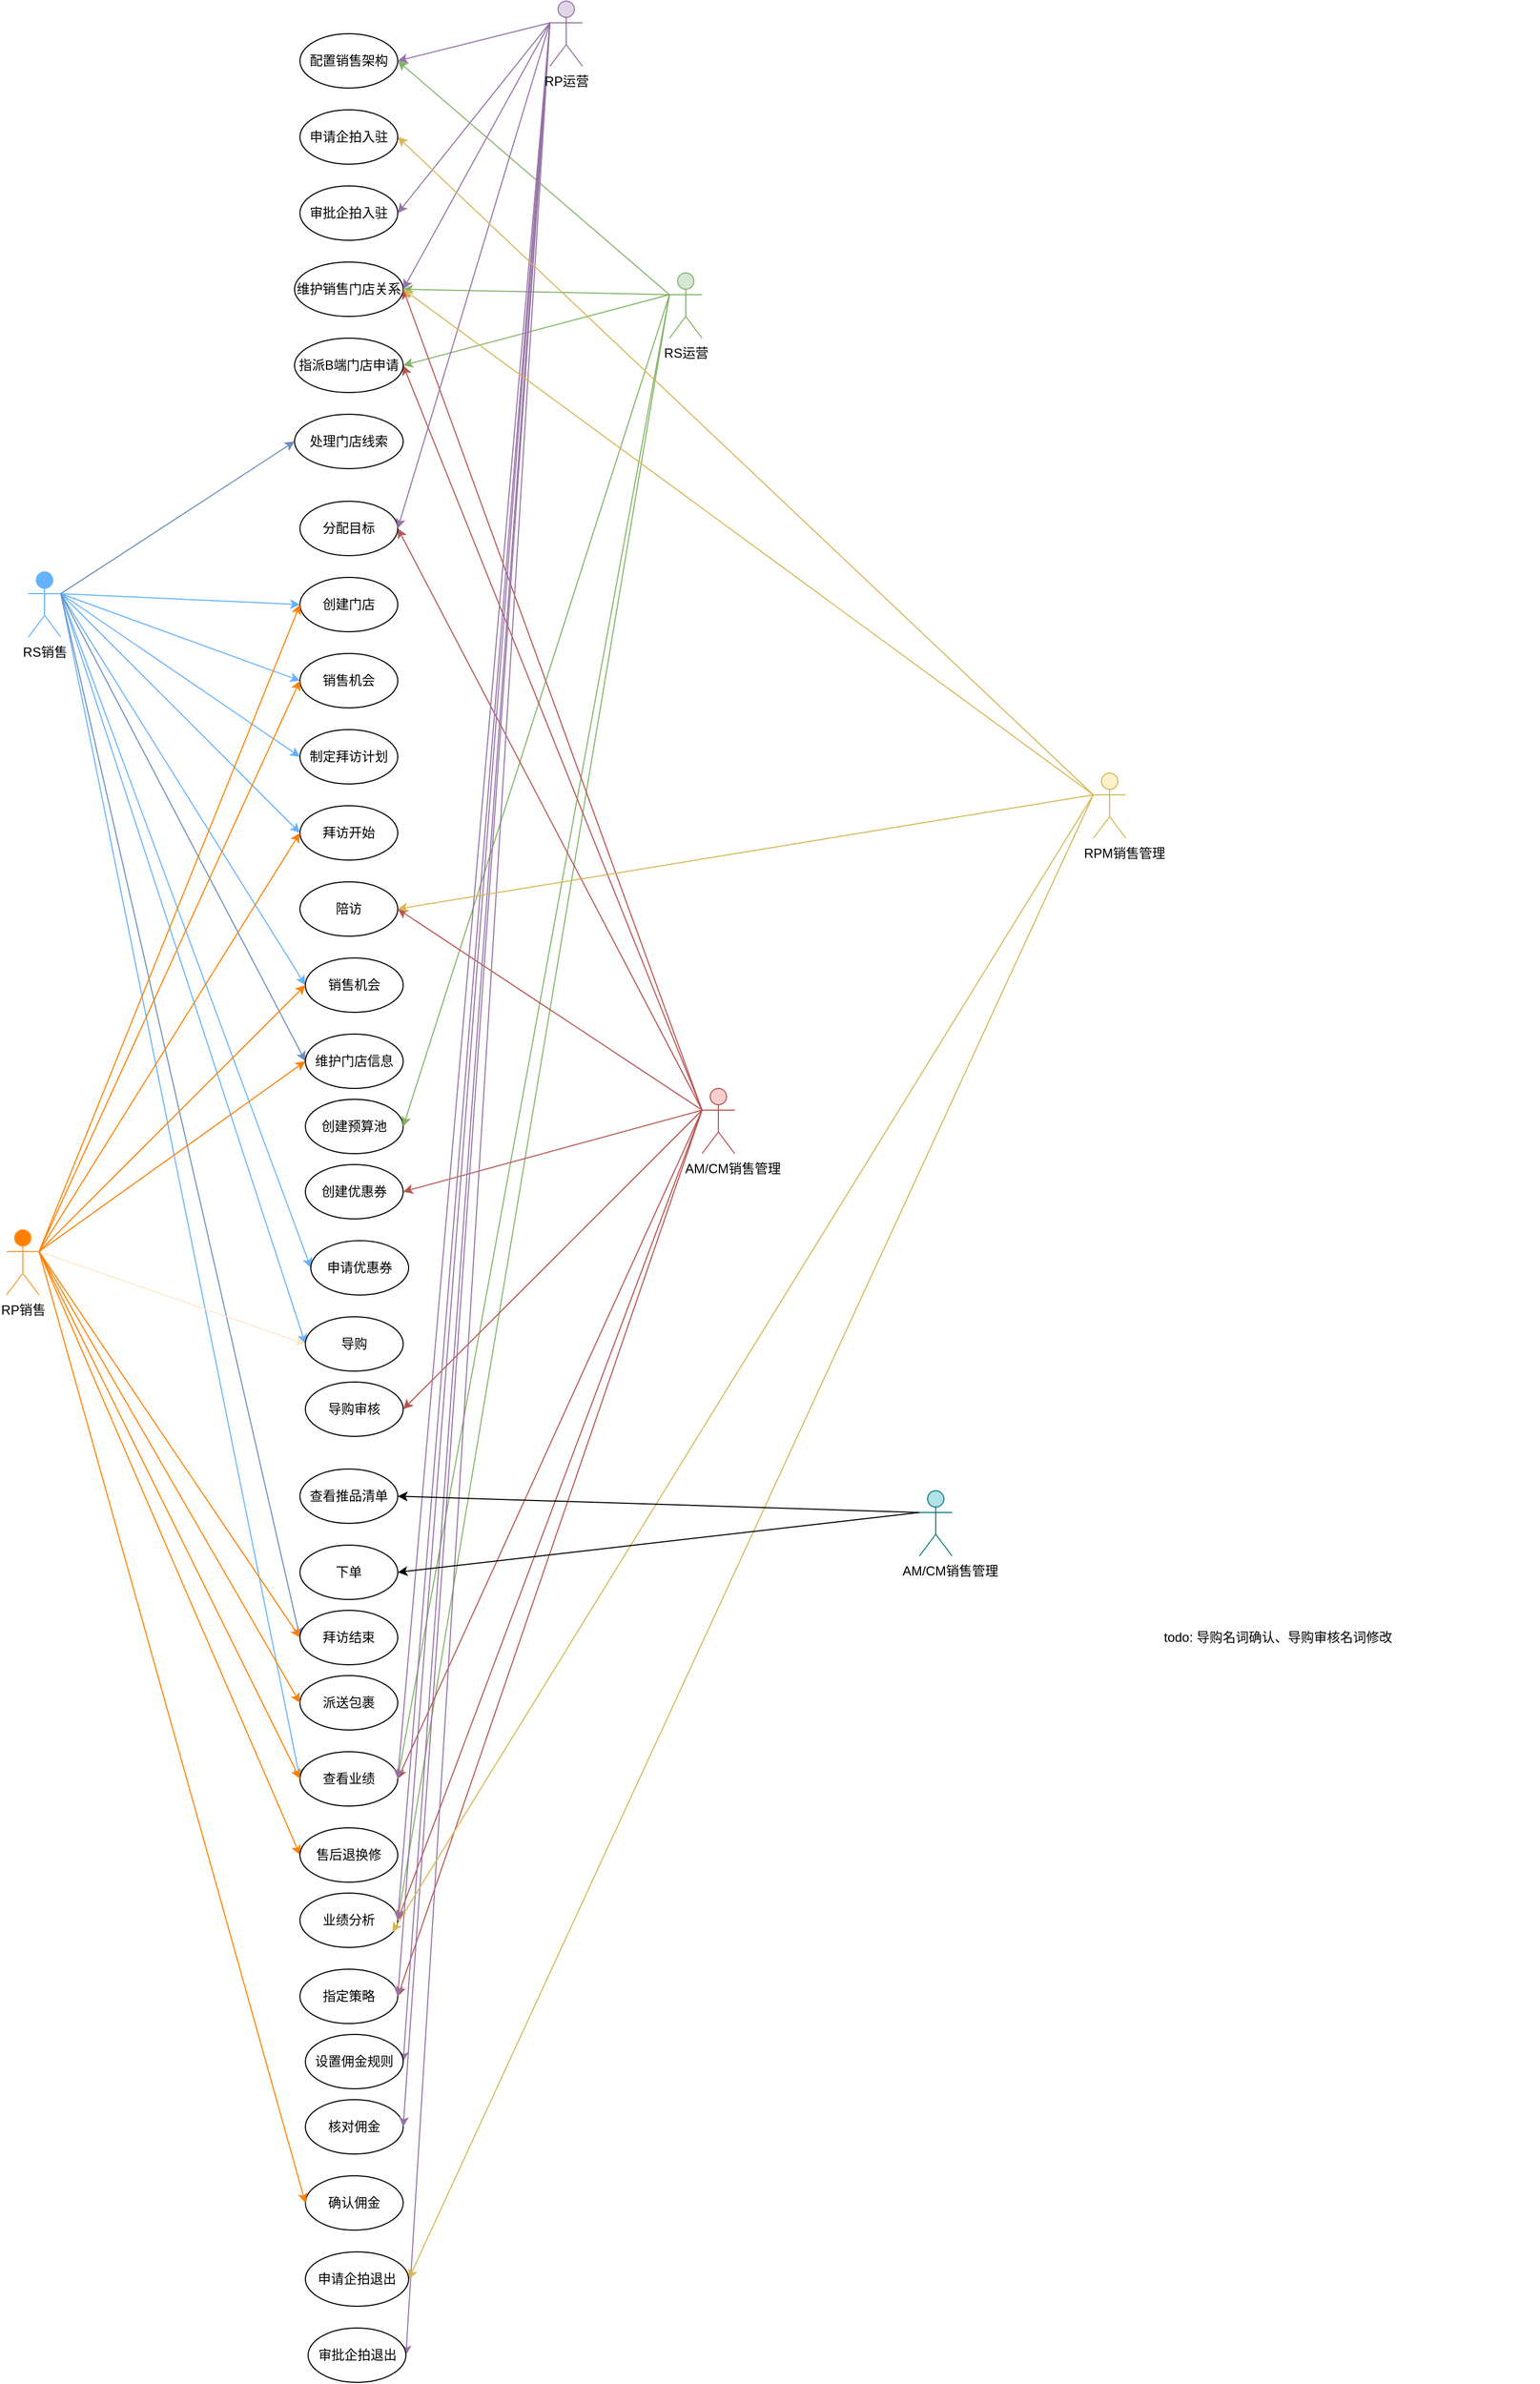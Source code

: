 <mxfile version="27.1.6">
  <diagram name="第 1 页" id="Rd4k-c5nyx-5NQ8se79g">
    <mxGraphModel dx="992" dy="1997" grid="1" gridSize="10" guides="1" tooltips="1" connect="1" arrows="1" fold="1" page="1" pageScale="1" pageWidth="827" pageHeight="1169" math="0" shadow="0">
      <root>
        <mxCell id="0" />
        <mxCell id="1" parent="0" />
        <mxCell id="XD7w7CoPH_M2G8A22QaK-30" style="rounded=0;orthogonalLoop=1;jettySize=auto;html=1;entryX=0;entryY=0.5;entryDx=0;entryDy=0;exitX=1;exitY=0.333;exitDx=0;exitDy=0;exitPerimeter=0;fillColor=none;strokeColor=#66B2FF;" edge="1" parent="1" source="13VthSZgflkiJFEwZ5WM-1" target="XD7w7CoPH_M2G8A22QaK-26">
          <mxGeometry relative="1" as="geometry" />
        </mxCell>
        <mxCell id="XD7w7CoPH_M2G8A22QaK-32" style="edgeStyle=none;rounded=0;orthogonalLoop=1;jettySize=auto;html=1;entryX=0;entryY=0.5;entryDx=0;entryDy=0;exitX=1;exitY=0.333;exitDx=0;exitDy=0;exitPerimeter=0;fillColor=none;strokeColor=#66B2FF;" edge="1" parent="1" source="13VthSZgflkiJFEwZ5WM-1" target="XD7w7CoPH_M2G8A22QaK-1">
          <mxGeometry relative="1" as="geometry" />
        </mxCell>
        <mxCell id="XD7w7CoPH_M2G8A22QaK-33" style="edgeStyle=none;rounded=0;orthogonalLoop=1;jettySize=auto;html=1;entryX=0;entryY=0.5;entryDx=0;entryDy=0;exitX=1;exitY=0.333;exitDx=0;exitDy=0;exitPerimeter=0;fillColor=none;strokeColor=#66B2FF;" edge="1" parent="1" source="13VthSZgflkiJFEwZ5WM-1" target="13VthSZgflkiJFEwZ5WM-2">
          <mxGeometry relative="1" as="geometry" />
        </mxCell>
        <mxCell id="XD7w7CoPH_M2G8A22QaK-34" style="edgeStyle=none;rounded=0;orthogonalLoop=1;jettySize=auto;html=1;entryX=0;entryY=0.5;entryDx=0;entryDy=0;exitX=1;exitY=0.333;exitDx=0;exitDy=0;exitPerimeter=0;fillColor=none;strokeColor=#66B2FF;" edge="1" parent="1" source="13VthSZgflkiJFEwZ5WM-1" target="XD7w7CoPH_M2G8A22QaK-13">
          <mxGeometry relative="1" as="geometry" />
        </mxCell>
        <mxCell id="XD7w7CoPH_M2G8A22QaK-37" style="edgeStyle=none;rounded=0;orthogonalLoop=1;jettySize=auto;html=1;entryX=0;entryY=0.5;entryDx=0;entryDy=0;exitX=1;exitY=0.333;exitDx=0;exitDy=0;exitPerimeter=0;fillColor=none;strokeColor=#66B2FF;" edge="1" parent="1" source="13VthSZgflkiJFEwZ5WM-1" target="XD7w7CoPH_M2G8A22QaK-36">
          <mxGeometry relative="1" as="geometry" />
        </mxCell>
        <mxCell id="XD7w7CoPH_M2G8A22QaK-38" style="edgeStyle=none;rounded=0;orthogonalLoop=1;jettySize=auto;html=1;entryX=0;entryY=0.5;entryDx=0;entryDy=0;exitX=1;exitY=0.333;exitDx=0;exitDy=0;exitPerimeter=0;fillColor=none;strokeColor=#66B2FF;" edge="1" parent="1" source="13VthSZgflkiJFEwZ5WM-1" target="XD7w7CoPH_M2G8A22QaK-16">
          <mxGeometry relative="1" as="geometry" />
        </mxCell>
        <mxCell id="XD7w7CoPH_M2G8A22QaK-39" style="edgeStyle=none;rounded=0;orthogonalLoop=1;jettySize=auto;html=1;entryX=0;entryY=0.5;entryDx=0;entryDy=0;exitX=1;exitY=0.333;exitDx=0;exitDy=0;exitPerimeter=0;fillColor=none;strokeColor=#66B2FF;" edge="1" parent="1" source="13VthSZgflkiJFEwZ5WM-1" target="XD7w7CoPH_M2G8A22QaK-18">
          <mxGeometry relative="1" as="geometry" />
        </mxCell>
        <mxCell id="XD7w7CoPH_M2G8A22QaK-42" style="edgeStyle=none;rounded=0;orthogonalLoop=1;jettySize=auto;html=1;exitX=1;exitY=0.333;exitDx=0;exitDy=0;exitPerimeter=0;entryX=0;entryY=0.5;entryDx=0;entryDy=0;fillColor=none;strokeColor=#66B2FF;" edge="1" parent="1" source="13VthSZgflkiJFEwZ5WM-1" target="XD7w7CoPH_M2G8A22QaK-20">
          <mxGeometry relative="1" as="geometry" />
        </mxCell>
        <mxCell id="XD7w7CoPH_M2G8A22QaK-124" style="edgeStyle=none;rounded=0;orthogonalLoop=1;jettySize=auto;html=1;exitX=1;exitY=0.333;exitDx=0;exitDy=0;exitPerimeter=0;entryX=0;entryY=0.5;entryDx=0;entryDy=0;fillColor=#dae8fc;strokeColor=#6c8ebf;" edge="1" parent="1" source="13VthSZgflkiJFEwZ5WM-1" target="XD7w7CoPH_M2G8A22QaK-123">
          <mxGeometry relative="1" as="geometry" />
        </mxCell>
        <mxCell id="XD7w7CoPH_M2G8A22QaK-128" style="edgeStyle=none;rounded=0;orthogonalLoop=1;jettySize=auto;html=1;exitX=1;exitY=0.333;exitDx=0;exitDy=0;exitPerimeter=0;entryX=0;entryY=0.5;entryDx=0;entryDy=0;fillColor=#dae8fc;strokeColor=#6c8ebf;" edge="1" parent="1" source="13VthSZgflkiJFEwZ5WM-1" target="XD7w7CoPH_M2G8A22QaK-127">
          <mxGeometry relative="1" as="geometry" />
        </mxCell>
        <mxCell id="XD7w7CoPH_M2G8A22QaK-162" style="edgeStyle=none;rounded=0;orthogonalLoop=1;jettySize=auto;html=1;exitX=1;exitY=0.333;exitDx=0;exitDy=0;exitPerimeter=0;entryX=0;entryY=0.5;entryDx=0;entryDy=0;fillColor=#dae8fc;strokeColor=#6c8ebf;" edge="1" parent="1" source="13VthSZgflkiJFEwZ5WM-1" target="XD7w7CoPH_M2G8A22QaK-161">
          <mxGeometry relative="1" as="geometry" />
        </mxCell>
        <mxCell id="13VthSZgflkiJFEwZ5WM-1" value="RS销售" style="shape=umlActor;verticalLabelPosition=bottom;verticalAlign=top;html=1;outlineConnect=0;fillColor=#66B2FF;strokeColor=#66B2FF;" parent="1" vertex="1">
          <mxGeometry x="50" y="75" width="30" height="60" as="geometry" />
        </mxCell>
        <mxCell id="13VthSZgflkiJFEwZ5WM-2" value="制定拜访计划" style="ellipse;whiteSpace=wrap;html=1;" parent="1" vertex="1">
          <mxGeometry x="300" y="220" width="90" height="50" as="geometry" />
        </mxCell>
        <mxCell id="XD7w7CoPH_M2G8A22QaK-1" value="销售机会" style="ellipse;whiteSpace=wrap;html=1;" vertex="1" parent="1">
          <mxGeometry x="300" y="150" width="90" height="50" as="geometry" />
        </mxCell>
        <mxCell id="XD7w7CoPH_M2G8A22QaK-13" value="拜访开始" style="ellipse;whiteSpace=wrap;html=1;" vertex="1" parent="1">
          <mxGeometry x="300" y="290" width="90" height="50" as="geometry" />
        </mxCell>
        <mxCell id="XD7w7CoPH_M2G8A22QaK-14" value="陪访" style="ellipse;whiteSpace=wrap;html=1;" vertex="1" parent="1">
          <mxGeometry x="300" y="360" width="90" height="50" as="geometry" />
        </mxCell>
        <mxCell id="XD7w7CoPH_M2G8A22QaK-15" value="创建优惠券" style="ellipse;whiteSpace=wrap;html=1;" vertex="1" parent="1">
          <mxGeometry x="305" y="620" width="90" height="50" as="geometry" />
        </mxCell>
        <mxCell id="XD7w7CoPH_M2G8A22QaK-16" value="申请优惠券" style="ellipse;whiteSpace=wrap;html=1;" vertex="1" parent="1">
          <mxGeometry x="310" y="690" width="90" height="50" as="geometry" />
        </mxCell>
        <mxCell id="XD7w7CoPH_M2G8A22QaK-18" value="导购" style="ellipse;whiteSpace=wrap;html=1;" vertex="1" parent="1">
          <mxGeometry x="305" y="760" width="90" height="50" as="geometry" />
        </mxCell>
        <mxCell id="XD7w7CoPH_M2G8A22QaK-19" value="下单" style="ellipse;whiteSpace=wrap;html=1;" vertex="1" parent="1">
          <mxGeometry x="300" y="970" width="90" height="50" as="geometry" />
        </mxCell>
        <mxCell id="XD7w7CoPH_M2G8A22QaK-20" value="查看业绩" style="ellipse;whiteSpace=wrap;html=1;" vertex="1" parent="1">
          <mxGeometry x="300" y="1160" width="90" height="50" as="geometry" />
        </mxCell>
        <mxCell id="XD7w7CoPH_M2G8A22QaK-21" value="业绩分析" style="ellipse;whiteSpace=wrap;html=1;" vertex="1" parent="1">
          <mxGeometry x="300" y="1290" width="90" height="50" as="geometry" />
        </mxCell>
        <mxCell id="XD7w7CoPH_M2G8A22QaK-22" value="指定策略" style="ellipse;whiteSpace=wrap;html=1;" vertex="1" parent="1">
          <mxGeometry x="300" y="1360" width="90" height="50" as="geometry" />
        </mxCell>
        <mxCell id="XD7w7CoPH_M2G8A22QaK-25" value="派送包裹" style="ellipse;whiteSpace=wrap;html=1;" vertex="1" parent="1">
          <mxGeometry x="300" y="1090" width="90" height="50" as="geometry" />
        </mxCell>
        <mxCell id="XD7w7CoPH_M2G8A22QaK-26" value="创建门店" style="ellipse;whiteSpace=wrap;html=1;" vertex="1" parent="1">
          <mxGeometry x="300" y="80" width="90" height="50" as="geometry" />
        </mxCell>
        <mxCell id="XD7w7CoPH_M2G8A22QaK-29" value="核对佣金" style="ellipse;whiteSpace=wrap;html=1;" vertex="1" parent="1">
          <mxGeometry x="305" y="1480" width="90" height="50" as="geometry" />
        </mxCell>
        <mxCell id="XD7w7CoPH_M2G8A22QaK-36" value="销售机会" style="ellipse;whiteSpace=wrap;html=1;" vertex="1" parent="1">
          <mxGeometry x="305" y="430" width="90" height="50" as="geometry" />
        </mxCell>
        <mxCell id="XD7w7CoPH_M2G8A22QaK-49" value="创建预算池" style="ellipse;whiteSpace=wrap;html=1;" vertex="1" parent="1">
          <mxGeometry x="305" y="560" width="90" height="50" as="geometry" />
        </mxCell>
        <mxCell id="XD7w7CoPH_M2G8A22QaK-51" value="确认佣金" style="ellipse;whiteSpace=wrap;html=1;" vertex="1" parent="1">
          <mxGeometry x="305" y="1550" width="90" height="50" as="geometry" />
        </mxCell>
        <mxCell id="XD7w7CoPH_M2G8A22QaK-52" value="配置销售架构" style="ellipse;whiteSpace=wrap;html=1;" vertex="1" parent="1">
          <mxGeometry x="300" y="-420" width="90" height="50" as="geometry" />
        </mxCell>
        <mxCell id="XD7w7CoPH_M2G8A22QaK-69" style="edgeStyle=none;rounded=0;orthogonalLoop=1;jettySize=auto;html=1;entryX=0;entryY=0.5;entryDx=0;entryDy=0;exitX=1;exitY=0.333;exitDx=0;exitDy=0;exitPerimeter=0;fillColor=#ffe6cc;strokeColor=#FF8000;" edge="1" parent="1" source="XD7w7CoPH_M2G8A22QaK-53" target="XD7w7CoPH_M2G8A22QaK-26">
          <mxGeometry relative="1" as="geometry" />
        </mxCell>
        <mxCell id="XD7w7CoPH_M2G8A22QaK-70" style="edgeStyle=none;rounded=0;orthogonalLoop=1;jettySize=auto;html=1;exitX=1;exitY=0.333;exitDx=0;exitDy=0;exitPerimeter=0;entryX=0;entryY=0.5;entryDx=0;entryDy=0;fillColor=#ffe6cc;strokeColor=#FF8000;" edge="1" parent="1" source="XD7w7CoPH_M2G8A22QaK-53" target="XD7w7CoPH_M2G8A22QaK-1">
          <mxGeometry relative="1" as="geometry" />
        </mxCell>
        <mxCell id="XD7w7CoPH_M2G8A22QaK-71" style="edgeStyle=none;rounded=0;orthogonalLoop=1;jettySize=auto;html=1;exitX=1;exitY=0.333;exitDx=0;exitDy=0;exitPerimeter=0;entryX=0;entryY=0.5;entryDx=0;entryDy=0;fillColor=#ffe6cc;strokeColor=#FF8000;" edge="1" parent="1" source="XD7w7CoPH_M2G8A22QaK-53" target="XD7w7CoPH_M2G8A22QaK-13">
          <mxGeometry relative="1" as="geometry" />
        </mxCell>
        <mxCell id="XD7w7CoPH_M2G8A22QaK-72" style="edgeStyle=none;rounded=0;orthogonalLoop=1;jettySize=auto;html=1;exitX=1;exitY=0.333;exitDx=0;exitDy=0;exitPerimeter=0;entryX=0;entryY=0.5;entryDx=0;entryDy=0;fillColor=#ffe6cc;strokeColor=#FF8000;" edge="1" parent="1" source="XD7w7CoPH_M2G8A22QaK-53" target="XD7w7CoPH_M2G8A22QaK-36">
          <mxGeometry relative="1" as="geometry" />
        </mxCell>
        <mxCell id="XD7w7CoPH_M2G8A22QaK-74" style="edgeStyle=none;rounded=0;orthogonalLoop=1;jettySize=auto;html=1;exitX=1;exitY=0.333;exitDx=0;exitDy=0;exitPerimeter=0;entryX=0;entryY=0.5;entryDx=0;entryDy=0;fillColor=#ffe6cc;strokeColor=#FFE6CC;" edge="1" parent="1" source="XD7w7CoPH_M2G8A22QaK-53" target="XD7w7CoPH_M2G8A22QaK-18">
          <mxGeometry relative="1" as="geometry" />
        </mxCell>
        <mxCell id="XD7w7CoPH_M2G8A22QaK-75" style="edgeStyle=none;rounded=0;orthogonalLoop=1;jettySize=auto;html=1;exitX=1;exitY=0.333;exitDx=0;exitDy=0;exitPerimeter=0;entryX=0;entryY=0.5;entryDx=0;entryDy=0;fillColor=#ffe6cc;strokeColor=#FF8000;" edge="1" parent="1" source="XD7w7CoPH_M2G8A22QaK-53" target="XD7w7CoPH_M2G8A22QaK-25">
          <mxGeometry relative="1" as="geometry" />
        </mxCell>
        <mxCell id="XD7w7CoPH_M2G8A22QaK-77" style="edgeStyle=none;rounded=0;orthogonalLoop=1;jettySize=auto;html=1;exitX=1;exitY=0.333;exitDx=0;exitDy=0;exitPerimeter=0;entryX=0;entryY=0.5;entryDx=0;entryDy=0;fillColor=#ffe6cc;strokeColor=#FF8000;" edge="1" parent="1" source="XD7w7CoPH_M2G8A22QaK-53" target="XD7w7CoPH_M2G8A22QaK-51">
          <mxGeometry relative="1" as="geometry" />
        </mxCell>
        <mxCell id="XD7w7CoPH_M2G8A22QaK-79" style="edgeStyle=none;rounded=0;orthogonalLoop=1;jettySize=auto;html=1;exitX=1;exitY=0.333;exitDx=0;exitDy=0;exitPerimeter=0;entryX=0;entryY=0.5;entryDx=0;entryDy=0;fillColor=#ffe6cc;strokeColor=#FF8000;" edge="1" parent="1" source="XD7w7CoPH_M2G8A22QaK-53" target="XD7w7CoPH_M2G8A22QaK-78">
          <mxGeometry relative="1" as="geometry" />
        </mxCell>
        <mxCell id="XD7w7CoPH_M2G8A22QaK-80" style="edgeStyle=none;rounded=0;orthogonalLoop=1;jettySize=auto;html=1;exitX=1;exitY=0.333;exitDx=0;exitDy=0;exitPerimeter=0;entryX=0;entryY=0.5;entryDx=0;entryDy=0;fillColor=#ffe6cc;strokeColor=#FF8000;" edge="1" parent="1" source="XD7w7CoPH_M2G8A22QaK-53" target="XD7w7CoPH_M2G8A22QaK-20">
          <mxGeometry relative="1" as="geometry" />
        </mxCell>
        <mxCell id="XD7w7CoPH_M2G8A22QaK-129" style="edgeStyle=none;rounded=0;orthogonalLoop=1;jettySize=auto;html=1;exitX=1;exitY=0.333;exitDx=0;exitDy=0;exitPerimeter=0;entryX=0;entryY=0.5;entryDx=0;entryDy=0;fillColor=#ffe6cc;strokeColor=#FF8000;" edge="1" parent="1" source="XD7w7CoPH_M2G8A22QaK-53" target="XD7w7CoPH_M2G8A22QaK-127">
          <mxGeometry relative="1" as="geometry" />
        </mxCell>
        <mxCell id="XD7w7CoPH_M2G8A22QaK-163" style="edgeStyle=none;rounded=0;orthogonalLoop=1;jettySize=auto;html=1;exitX=1;exitY=0.333;exitDx=0;exitDy=0;exitPerimeter=0;entryX=0;entryY=0.5;entryDx=0;entryDy=0;fillColor=#ffe6cc;strokeColor=#FF8000;" edge="1" parent="1" source="XD7w7CoPH_M2G8A22QaK-53" target="XD7w7CoPH_M2G8A22QaK-161">
          <mxGeometry relative="1" as="geometry" />
        </mxCell>
        <mxCell id="XD7w7CoPH_M2G8A22QaK-53" value="RP销售" style="shape=umlActor;verticalLabelPosition=bottom;verticalAlign=top;html=1;outlineConnect=0;strokeColor=#FF9933;fillColor=#FF8000;" vertex="1" parent="1">
          <mxGeometry x="30" y="680" width="30" height="60" as="geometry" />
        </mxCell>
        <mxCell id="XD7w7CoPH_M2G8A22QaK-78" value="售后退换修" style="ellipse;whiteSpace=wrap;html=1;" vertex="1" parent="1">
          <mxGeometry x="300" y="1230" width="90" height="50" as="geometry" />
        </mxCell>
        <mxCell id="XD7w7CoPH_M2G8A22QaK-104" style="edgeStyle=none;rounded=0;orthogonalLoop=1;jettySize=auto;html=1;entryX=1;entryY=0.5;entryDx=0;entryDy=0;fillColor=#d5e8d4;strokeColor=#82b366;" edge="1" parent="1" target="XD7w7CoPH_M2G8A22QaK-52">
          <mxGeometry relative="1" as="geometry">
            <mxPoint x="640" y="-180" as="sourcePoint" />
          </mxGeometry>
        </mxCell>
        <mxCell id="XD7w7CoPH_M2G8A22QaK-108" style="edgeStyle=none;rounded=0;orthogonalLoop=1;jettySize=auto;html=1;exitX=0;exitY=0.333;exitDx=0;exitDy=0;exitPerimeter=0;entryX=1;entryY=0.5;entryDx=0;entryDy=0;fillColor=#d5e8d4;strokeColor=#82b366;" edge="1" parent="1" source="XD7w7CoPH_M2G8A22QaK-82" target="XD7w7CoPH_M2G8A22QaK-86">
          <mxGeometry relative="1" as="geometry" />
        </mxCell>
        <mxCell id="XD7w7CoPH_M2G8A22QaK-109" style="edgeStyle=none;rounded=0;orthogonalLoop=1;jettySize=auto;html=1;exitX=0;exitY=0.333;exitDx=0;exitDy=0;exitPerimeter=0;entryX=1;entryY=0.5;entryDx=0;entryDy=0;fillColor=#d5e8d4;strokeColor=#82b366;" edge="1" parent="1" source="XD7w7CoPH_M2G8A22QaK-82" target="XD7w7CoPH_M2G8A22QaK-49">
          <mxGeometry relative="1" as="geometry" />
        </mxCell>
        <mxCell id="XD7w7CoPH_M2G8A22QaK-110" style="edgeStyle=none;rounded=0;orthogonalLoop=1;jettySize=auto;html=1;exitX=0;exitY=0.333;exitDx=0;exitDy=0;exitPerimeter=0;entryX=1;entryY=0.5;entryDx=0;entryDy=0;fillColor=#d5e8d4;strokeColor=#82b366;" edge="1" parent="1" source="XD7w7CoPH_M2G8A22QaK-82" target="XD7w7CoPH_M2G8A22QaK-20">
          <mxGeometry relative="1" as="geometry" />
        </mxCell>
        <mxCell id="XD7w7CoPH_M2G8A22QaK-112" style="edgeStyle=none;rounded=0;orthogonalLoop=1;jettySize=auto;html=1;exitX=0;exitY=0.333;exitDx=0;exitDy=0;exitPerimeter=0;entryX=1;entryY=0.5;entryDx=0;entryDy=0;fillColor=#d5e8d4;strokeColor=#82b366;" edge="1" parent="1" source="XD7w7CoPH_M2G8A22QaK-82" target="XD7w7CoPH_M2G8A22QaK-21">
          <mxGeometry relative="1" as="geometry" />
        </mxCell>
        <mxCell id="XD7w7CoPH_M2G8A22QaK-120" style="edgeStyle=none;rounded=0;orthogonalLoop=1;jettySize=auto;html=1;exitX=0;exitY=0.333;exitDx=0;exitDy=0;exitPerimeter=0;entryX=1;entryY=0.5;entryDx=0;entryDy=0;fillColor=#d5e8d4;strokeColor=#82b366;" edge="1" parent="1" source="XD7w7CoPH_M2G8A22QaK-82" target="XD7w7CoPH_M2G8A22QaK-119">
          <mxGeometry relative="1" as="geometry" />
        </mxCell>
        <mxCell id="XD7w7CoPH_M2G8A22QaK-82" value="RS运营" style="shape=umlActor;verticalLabelPosition=bottom;verticalAlign=top;html=1;outlineConnect=0;fillColor=#d5e8d4;strokeColor=#82b366;" vertex="1" parent="1">
          <mxGeometry x="640" y="-200" width="30" height="60" as="geometry" />
        </mxCell>
        <mxCell id="XD7w7CoPH_M2G8A22QaK-86" value="维护销售门店关系" style="ellipse;whiteSpace=wrap;html=1;" vertex="1" parent="1">
          <mxGeometry x="295" y="-210" width="100" height="50" as="geometry" />
        </mxCell>
        <mxCell id="XD7w7CoPH_M2G8A22QaK-90" style="edgeStyle=none;rounded=0;orthogonalLoop=1;jettySize=auto;html=1;entryX=1;entryY=0.5;entryDx=0;entryDy=0;exitX=0;exitY=0.333;exitDx=0;exitDy=0;exitPerimeter=0;fillColor=#f8cecc;strokeColor=#b85450;" edge="1" parent="1" source="XD7w7CoPH_M2G8A22QaK-88" target="XD7w7CoPH_M2G8A22QaK-89">
          <mxGeometry relative="1" as="geometry" />
        </mxCell>
        <mxCell id="XD7w7CoPH_M2G8A22QaK-91" style="edgeStyle=none;rounded=0;orthogonalLoop=1;jettySize=auto;html=1;exitX=0;exitY=0.333;exitDx=0;exitDy=0;exitPerimeter=0;entryX=1;entryY=0.5;entryDx=0;entryDy=0;fillColor=#f8cecc;strokeColor=#b85450;" edge="1" parent="1" source="XD7w7CoPH_M2G8A22QaK-88" target="XD7w7CoPH_M2G8A22QaK-14">
          <mxGeometry relative="1" as="geometry" />
        </mxCell>
        <mxCell id="XD7w7CoPH_M2G8A22QaK-93" style="edgeStyle=none;rounded=0;orthogonalLoop=1;jettySize=auto;html=1;exitX=0;exitY=0.333;exitDx=0;exitDy=0;exitPerimeter=0;entryX=1;entryY=0.5;entryDx=0;entryDy=0;fillColor=#f8cecc;strokeColor=#b85450;" edge="1" parent="1" source="XD7w7CoPH_M2G8A22QaK-88" target="XD7w7CoPH_M2G8A22QaK-15">
          <mxGeometry relative="1" as="geometry" />
        </mxCell>
        <mxCell id="XD7w7CoPH_M2G8A22QaK-94" style="edgeStyle=none;rounded=0;orthogonalLoop=1;jettySize=auto;html=1;exitX=0;exitY=0.333;exitDx=0;exitDy=0;exitPerimeter=0;entryX=1;entryY=0.5;entryDx=0;entryDy=0;fillColor=#f8cecc;strokeColor=#b85450;" edge="1" parent="1" source="XD7w7CoPH_M2G8A22QaK-88" target="XD7w7CoPH_M2G8A22QaK-20">
          <mxGeometry relative="1" as="geometry" />
        </mxCell>
        <mxCell id="XD7w7CoPH_M2G8A22QaK-95" style="edgeStyle=none;rounded=0;orthogonalLoop=1;jettySize=auto;html=1;exitX=0;exitY=0.333;exitDx=0;exitDy=0;exitPerimeter=0;entryX=1;entryY=0.5;entryDx=0;entryDy=0;fillColor=#f8cecc;strokeColor=#b85450;" edge="1" parent="1" source="XD7w7CoPH_M2G8A22QaK-88" target="XD7w7CoPH_M2G8A22QaK-21">
          <mxGeometry relative="1" as="geometry">
            <mxPoint x="580" y="750" as="targetPoint" />
          </mxGeometry>
        </mxCell>
        <mxCell id="XD7w7CoPH_M2G8A22QaK-96" style="edgeStyle=none;rounded=0;orthogonalLoop=1;jettySize=auto;html=1;exitX=0;exitY=0.333;exitDx=0;exitDy=0;exitPerimeter=0;entryX=1;entryY=0.5;entryDx=0;entryDy=0;fillColor=#f8cecc;strokeColor=#b85450;" edge="1" parent="1" source="XD7w7CoPH_M2G8A22QaK-88" target="XD7w7CoPH_M2G8A22QaK-22">
          <mxGeometry relative="1" as="geometry" />
        </mxCell>
        <mxCell id="XD7w7CoPH_M2G8A22QaK-117" style="edgeStyle=none;rounded=0;orthogonalLoop=1;jettySize=auto;html=1;exitX=0;exitY=0.333;exitDx=0;exitDy=0;exitPerimeter=0;entryX=1;entryY=0.5;entryDx=0;entryDy=0;fillColor=#f8cecc;strokeColor=#b85450;" edge="1" parent="1" source="XD7w7CoPH_M2G8A22QaK-88" target="XD7w7CoPH_M2G8A22QaK-116">
          <mxGeometry relative="1" as="geometry" />
        </mxCell>
        <mxCell id="XD7w7CoPH_M2G8A22QaK-118" style="edgeStyle=none;rounded=0;orthogonalLoop=1;jettySize=auto;html=1;exitX=0;exitY=0.333;exitDx=0;exitDy=0;exitPerimeter=0;entryX=1;entryY=0.5;entryDx=0;entryDy=0;fillColor=#f8cecc;strokeColor=#b85450;" edge="1" parent="1" source="XD7w7CoPH_M2G8A22QaK-88" target="XD7w7CoPH_M2G8A22QaK-86">
          <mxGeometry relative="1" as="geometry">
            <mxPoint x="400" y="-120" as="targetPoint" />
          </mxGeometry>
        </mxCell>
        <mxCell id="XD7w7CoPH_M2G8A22QaK-121" style="edgeStyle=none;rounded=0;orthogonalLoop=1;jettySize=auto;html=1;exitX=0;exitY=0.333;exitDx=0;exitDy=0;exitPerimeter=0;entryX=1;entryY=0.5;entryDx=0;entryDy=0;fillColor=#f8cecc;strokeColor=#b85450;" edge="1" parent="1" source="XD7w7CoPH_M2G8A22QaK-88" target="XD7w7CoPH_M2G8A22QaK-119">
          <mxGeometry relative="1" as="geometry" />
        </mxCell>
        <mxCell id="XD7w7CoPH_M2G8A22QaK-88" value="&amp;nbsp; &amp;nbsp; &amp;nbsp; &amp;nbsp; AM/CM销售管理" style="shape=umlActor;verticalLabelPosition=bottom;verticalAlign=top;html=1;outlineConnect=0;fillColor=#f8cecc;strokeColor=#b85450;" vertex="1" parent="1">
          <mxGeometry x="670" y="550" width="30" height="60" as="geometry" />
        </mxCell>
        <mxCell id="XD7w7CoPH_M2G8A22QaK-89" value="分配目标" style="ellipse;whiteSpace=wrap;html=1;" vertex="1" parent="1">
          <mxGeometry x="300" y="10" width="90" height="50" as="geometry" />
        </mxCell>
        <mxCell id="XD7w7CoPH_M2G8A22QaK-116" value="导购审核" style="ellipse;whiteSpace=wrap;html=1;" vertex="1" parent="1">
          <mxGeometry x="305" y="820" width="90" height="50" as="geometry" />
        </mxCell>
        <mxCell id="XD7w7CoPH_M2G8A22QaK-119" value="指派B端门店申请" style="ellipse;whiteSpace=wrap;html=1;" vertex="1" parent="1">
          <mxGeometry x="295" y="-140" width="100" height="50" as="geometry" />
        </mxCell>
        <mxCell id="XD7w7CoPH_M2G8A22QaK-123" value="处理门店线索" style="ellipse;whiteSpace=wrap;html=1;" vertex="1" parent="1">
          <mxGeometry x="295" y="-70" width="100" height="50" as="geometry" />
        </mxCell>
        <mxCell id="XD7w7CoPH_M2G8A22QaK-127" value="拜访结束" style="ellipse;whiteSpace=wrap;html=1;" vertex="1" parent="1">
          <mxGeometry x="300" y="1030" width="90" height="50" as="geometry" />
        </mxCell>
        <mxCell id="XD7w7CoPH_M2G8A22QaK-131" style="edgeStyle=none;rounded=0;orthogonalLoop=1;jettySize=auto;html=1;exitX=0;exitY=0.333;exitDx=0;exitDy=0;exitPerimeter=0;entryX=1;entryY=0.5;entryDx=0;entryDy=0;fillColor=#e1d5e7;strokeColor=#9673a6;" edge="1" parent="1" source="XD7w7CoPH_M2G8A22QaK-130" target="XD7w7CoPH_M2G8A22QaK-52">
          <mxGeometry relative="1" as="geometry">
            <mxPoint x="430" y="-180" as="targetPoint" />
          </mxGeometry>
        </mxCell>
        <mxCell id="XD7w7CoPH_M2G8A22QaK-132" style="edgeStyle=none;rounded=0;orthogonalLoop=1;jettySize=auto;html=1;exitX=0;exitY=0.333;exitDx=0;exitDy=0;exitPerimeter=0;entryX=1;entryY=0.5;entryDx=0;entryDy=0;fillColor=#e1d5e7;strokeColor=#9673a6;" edge="1" parent="1" source="XD7w7CoPH_M2G8A22QaK-130" target="XD7w7CoPH_M2G8A22QaK-86">
          <mxGeometry relative="1" as="geometry" />
        </mxCell>
        <mxCell id="XD7w7CoPH_M2G8A22QaK-143" style="edgeStyle=none;rounded=0;orthogonalLoop=1;jettySize=auto;html=1;exitX=0;exitY=0.333;exitDx=0;exitDy=0;exitPerimeter=0;entryX=1;entryY=0.5;entryDx=0;entryDy=0;fillColor=#e1d5e7;strokeColor=#9673a6;" edge="1" parent="1" source="XD7w7CoPH_M2G8A22QaK-130" target="XD7w7CoPH_M2G8A22QaK-138">
          <mxGeometry relative="1" as="geometry" />
        </mxCell>
        <mxCell id="XD7w7CoPH_M2G8A22QaK-144" style="edgeStyle=none;rounded=0;orthogonalLoop=1;jettySize=auto;html=1;exitX=0;exitY=0.333;exitDx=0;exitDy=0;exitPerimeter=0;entryX=1;entryY=0.5;entryDx=0;entryDy=0;fillColor=#e1d5e7;strokeColor=#9673a6;" edge="1" parent="1" source="XD7w7CoPH_M2G8A22QaK-130" target="XD7w7CoPH_M2G8A22QaK-89">
          <mxGeometry relative="1" as="geometry" />
        </mxCell>
        <mxCell id="XD7w7CoPH_M2G8A22QaK-145" style="edgeStyle=none;rounded=0;orthogonalLoop=1;jettySize=auto;html=1;exitX=0;exitY=0.333;exitDx=0;exitDy=0;exitPerimeter=0;entryX=1;entryY=0.5;entryDx=0;entryDy=0;fillColor=#e1d5e7;strokeColor=#9673a6;" edge="1" parent="1" source="XD7w7CoPH_M2G8A22QaK-130" target="XD7w7CoPH_M2G8A22QaK-20">
          <mxGeometry relative="1" as="geometry" />
        </mxCell>
        <mxCell id="XD7w7CoPH_M2G8A22QaK-146" style="edgeStyle=none;rounded=0;orthogonalLoop=1;jettySize=auto;html=1;exitX=0;exitY=0.333;exitDx=0;exitDy=0;exitPerimeter=0;entryX=1;entryY=0.5;entryDx=0;entryDy=0;fillColor=#e1d5e7;strokeColor=#9673a6;" edge="1" parent="1" source="XD7w7CoPH_M2G8A22QaK-130" target="XD7w7CoPH_M2G8A22QaK-21">
          <mxGeometry relative="1" as="geometry" />
        </mxCell>
        <mxCell id="XD7w7CoPH_M2G8A22QaK-147" style="edgeStyle=none;rounded=0;orthogonalLoop=1;jettySize=auto;html=1;exitX=0;exitY=0.333;exitDx=0;exitDy=0;exitPerimeter=0;entryX=1;entryY=0.5;entryDx=0;entryDy=0;fillColor=#e1d5e7;strokeColor=#9673a6;" edge="1" parent="1" source="XD7w7CoPH_M2G8A22QaK-130" target="XD7w7CoPH_M2G8A22QaK-22">
          <mxGeometry relative="1" as="geometry" />
        </mxCell>
        <mxCell id="XD7w7CoPH_M2G8A22QaK-148" style="edgeStyle=none;rounded=0;orthogonalLoop=1;jettySize=auto;html=1;exitX=0;exitY=0.333;exitDx=0;exitDy=0;exitPerimeter=0;entryX=1;entryY=0.5;entryDx=0;entryDy=0;fillColor=#e1d5e7;strokeColor=#9673a6;" edge="1" parent="1" source="XD7w7CoPH_M2G8A22QaK-130" target="XD7w7CoPH_M2G8A22QaK-29">
          <mxGeometry relative="1" as="geometry" />
        </mxCell>
        <mxCell id="XD7w7CoPH_M2G8A22QaK-150" style="edgeStyle=none;rounded=0;orthogonalLoop=1;jettySize=auto;html=1;exitX=0;exitY=0.333;exitDx=0;exitDy=0;exitPerimeter=0;entryX=1;entryY=0.5;entryDx=0;entryDy=0;fillColor=#e1d5e7;strokeColor=#9673a6;" edge="1" parent="1" source="XD7w7CoPH_M2G8A22QaK-130" target="XD7w7CoPH_M2G8A22QaK-149">
          <mxGeometry relative="1" as="geometry" />
        </mxCell>
        <mxCell id="XD7w7CoPH_M2G8A22QaK-153" style="edgeStyle=none;rounded=0;orthogonalLoop=1;jettySize=auto;html=1;exitX=0;exitY=0.333;exitDx=0;exitDy=0;exitPerimeter=0;entryX=1;entryY=0.5;entryDx=0;entryDy=0;fillColor=#e1d5e7;strokeColor=#9673a6;" edge="1" parent="1" source="XD7w7CoPH_M2G8A22QaK-130" target="XD7w7CoPH_M2G8A22QaK-152">
          <mxGeometry relative="1" as="geometry" />
        </mxCell>
        <mxCell id="XD7w7CoPH_M2G8A22QaK-130" value="RP运营" style="shape=umlActor;verticalLabelPosition=bottom;verticalAlign=top;html=1;outlineConnect=0;fillColor=#e1d5e7;strokeColor=#9673a6;" vertex="1" parent="1">
          <mxGeometry x="530" y="-450" width="30" height="60" as="geometry" />
        </mxCell>
        <mxCell id="XD7w7CoPH_M2G8A22QaK-154" style="edgeStyle=none;rounded=0;orthogonalLoop=1;jettySize=auto;html=1;exitX=0;exitY=0.333;exitDx=0;exitDy=0;exitPerimeter=0;entryX=1;entryY=0.5;entryDx=0;entryDy=0;fillColor=#fff2cc;strokeColor=#d6b656;" edge="1" parent="1" source="XD7w7CoPH_M2G8A22QaK-133" target="XD7w7CoPH_M2G8A22QaK-137">
          <mxGeometry relative="1" as="geometry" />
        </mxCell>
        <mxCell id="XD7w7CoPH_M2G8A22QaK-157" style="edgeStyle=none;rounded=0;orthogonalLoop=1;jettySize=auto;html=1;exitX=0;exitY=0.333;exitDx=0;exitDy=0;exitPerimeter=0;entryX=1;entryY=0.5;entryDx=0;entryDy=0;fillColor=#fff2cc;strokeColor=#d6b656;" edge="1" parent="1" source="XD7w7CoPH_M2G8A22QaK-133" target="XD7w7CoPH_M2G8A22QaK-86">
          <mxGeometry relative="1" as="geometry" />
        </mxCell>
        <mxCell id="XD7w7CoPH_M2G8A22QaK-158" style="edgeStyle=none;rounded=0;orthogonalLoop=1;jettySize=auto;html=1;exitX=0;exitY=0.333;exitDx=0;exitDy=0;exitPerimeter=0;entryX=1;entryY=0.5;entryDx=0;entryDy=0;fillColor=#fff2cc;strokeColor=#d6b656;" edge="1" parent="1" source="XD7w7CoPH_M2G8A22QaK-133" target="XD7w7CoPH_M2G8A22QaK-14">
          <mxGeometry relative="1" as="geometry" />
        </mxCell>
        <mxCell id="XD7w7CoPH_M2G8A22QaK-160" style="edgeStyle=none;rounded=0;orthogonalLoop=1;jettySize=auto;html=1;exitX=0;exitY=0.333;exitDx=0;exitDy=0;exitPerimeter=0;entryX=1;entryY=0.5;entryDx=0;entryDy=0;fillColor=#fff2cc;strokeColor=#d6b656;" edge="1" parent="1" source="XD7w7CoPH_M2G8A22QaK-133" target="XD7w7CoPH_M2G8A22QaK-151">
          <mxGeometry relative="1" as="geometry" />
        </mxCell>
        <mxCell id="XD7w7CoPH_M2G8A22QaK-133" value="&amp;nbsp; &amp;nbsp; &amp;nbsp; &amp;nbsp; RPM销售管理" style="shape=umlActor;verticalLabelPosition=bottom;verticalAlign=top;html=1;outlineConnect=0;fillColor=#fff2cc;strokeColor=#d6b656;" vertex="1" parent="1">
          <mxGeometry x="1030" y="260" width="30" height="60" as="geometry" />
        </mxCell>
        <mxCell id="XD7w7CoPH_M2G8A22QaK-137" value="申请企拍入驻" style="ellipse;whiteSpace=wrap;html=1;" vertex="1" parent="1">
          <mxGeometry x="300" y="-350" width="90" height="50" as="geometry" />
        </mxCell>
        <mxCell id="XD7w7CoPH_M2G8A22QaK-138" value="审批企拍入驻" style="ellipse;whiteSpace=wrap;html=1;" vertex="1" parent="1">
          <mxGeometry x="300" y="-280" width="90" height="50" as="geometry" />
        </mxCell>
        <mxCell id="XD7w7CoPH_M2G8A22QaK-149" value="设置佣金规则" style="ellipse;whiteSpace=wrap;html=1;" vertex="1" parent="1">
          <mxGeometry x="305" y="1420" width="90" height="50" as="geometry" />
        </mxCell>
        <mxCell id="XD7w7CoPH_M2G8A22QaK-151" value="申请企拍退出" style="ellipse;whiteSpace=wrap;html=1;" vertex="1" parent="1">
          <mxGeometry x="305" y="1620" width="95" height="50" as="geometry" />
        </mxCell>
        <mxCell id="XD7w7CoPH_M2G8A22QaK-152" value="审批企拍退出" style="ellipse;whiteSpace=wrap;html=1;" vertex="1" parent="1">
          <mxGeometry x="307.5" y="1690" width="90" height="50" as="geometry" />
        </mxCell>
        <mxCell id="XD7w7CoPH_M2G8A22QaK-159" style="edgeStyle=none;rounded=0;orthogonalLoop=1;jettySize=auto;html=1;exitX=0;exitY=0.333;exitDx=0;exitDy=0;exitPerimeter=0;entryX=0.944;entryY=0.72;entryDx=0;entryDy=0;entryPerimeter=0;fillColor=#fff2cc;strokeColor=#d6b656;" edge="1" parent="1" source="XD7w7CoPH_M2G8A22QaK-133" target="XD7w7CoPH_M2G8A22QaK-21">
          <mxGeometry relative="1" as="geometry" />
        </mxCell>
        <mxCell id="XD7w7CoPH_M2G8A22QaK-161" value="维护门店信息" style="ellipse;whiteSpace=wrap;html=1;" vertex="1" parent="1">
          <mxGeometry x="305" y="500" width="90" height="50" as="geometry" />
        </mxCell>
        <mxCell id="XD7w7CoPH_M2G8A22QaK-166" value="查看推品清单" style="ellipse;whiteSpace=wrap;html=1;" vertex="1" parent="1">
          <mxGeometry x="300" y="900" width="90" height="50" as="geometry" />
        </mxCell>
        <mxCell id="XD7w7CoPH_M2G8A22QaK-168" style="edgeStyle=none;rounded=0;orthogonalLoop=1;jettySize=auto;html=1;exitX=0;exitY=0.333;exitDx=0;exitDy=0;exitPerimeter=0;entryX=1;entryY=0.5;entryDx=0;entryDy=0;" edge="1" parent="1" source="XD7w7CoPH_M2G8A22QaK-167" target="XD7w7CoPH_M2G8A22QaK-166">
          <mxGeometry relative="1" as="geometry" />
        </mxCell>
        <mxCell id="XD7w7CoPH_M2G8A22QaK-169" style="edgeStyle=none;rounded=0;orthogonalLoop=1;jettySize=auto;html=1;exitX=0;exitY=0.333;exitDx=0;exitDy=0;exitPerimeter=0;entryX=1;entryY=0.5;entryDx=0;entryDy=0;" edge="1" parent="1" source="XD7w7CoPH_M2G8A22QaK-167" target="XD7w7CoPH_M2G8A22QaK-19">
          <mxGeometry relative="1" as="geometry" />
        </mxCell>
        <mxCell id="XD7w7CoPH_M2G8A22QaK-167" value="&amp;nbsp; &amp;nbsp; &amp;nbsp; &amp;nbsp; AM/CM销售管理" style="shape=umlActor;verticalLabelPosition=bottom;verticalAlign=top;html=1;outlineConnect=0;fillColor=#b0e3e6;strokeColor=#0e8088;" vertex="1" parent="1">
          <mxGeometry x="870" y="920" width="30" height="60" as="geometry" />
        </mxCell>
        <mxCell id="XD7w7CoPH_M2G8A22QaK-172" value="todo: 导购名词确认、导购审核名词修改" style="text;html=1;align=center;verticalAlign=middle;whiteSpace=wrap;rounded=0;" vertex="1" parent="1">
          <mxGeometry x="960" y="1040" width="480" height="30" as="geometry" />
        </mxCell>
      </root>
    </mxGraphModel>
  </diagram>
</mxfile>
